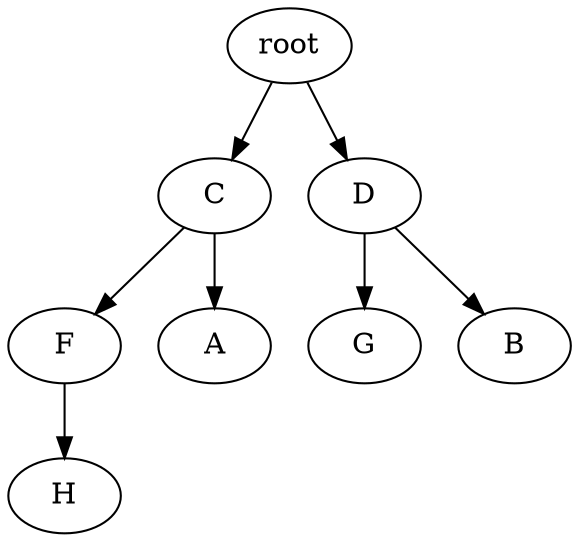 digraph G {
	0 [label=root]
	1 [label=C]
	0 -> 1
	2 [label=D]
	0 -> 2
	3 [label=F]
	1 -> 3
	4 [label=A]
	1 -> 4
	5 [label=G]
	2 -> 5
	6 [label=B]
	2 -> 6
	7 [label=H]
	3 -> 7
}
